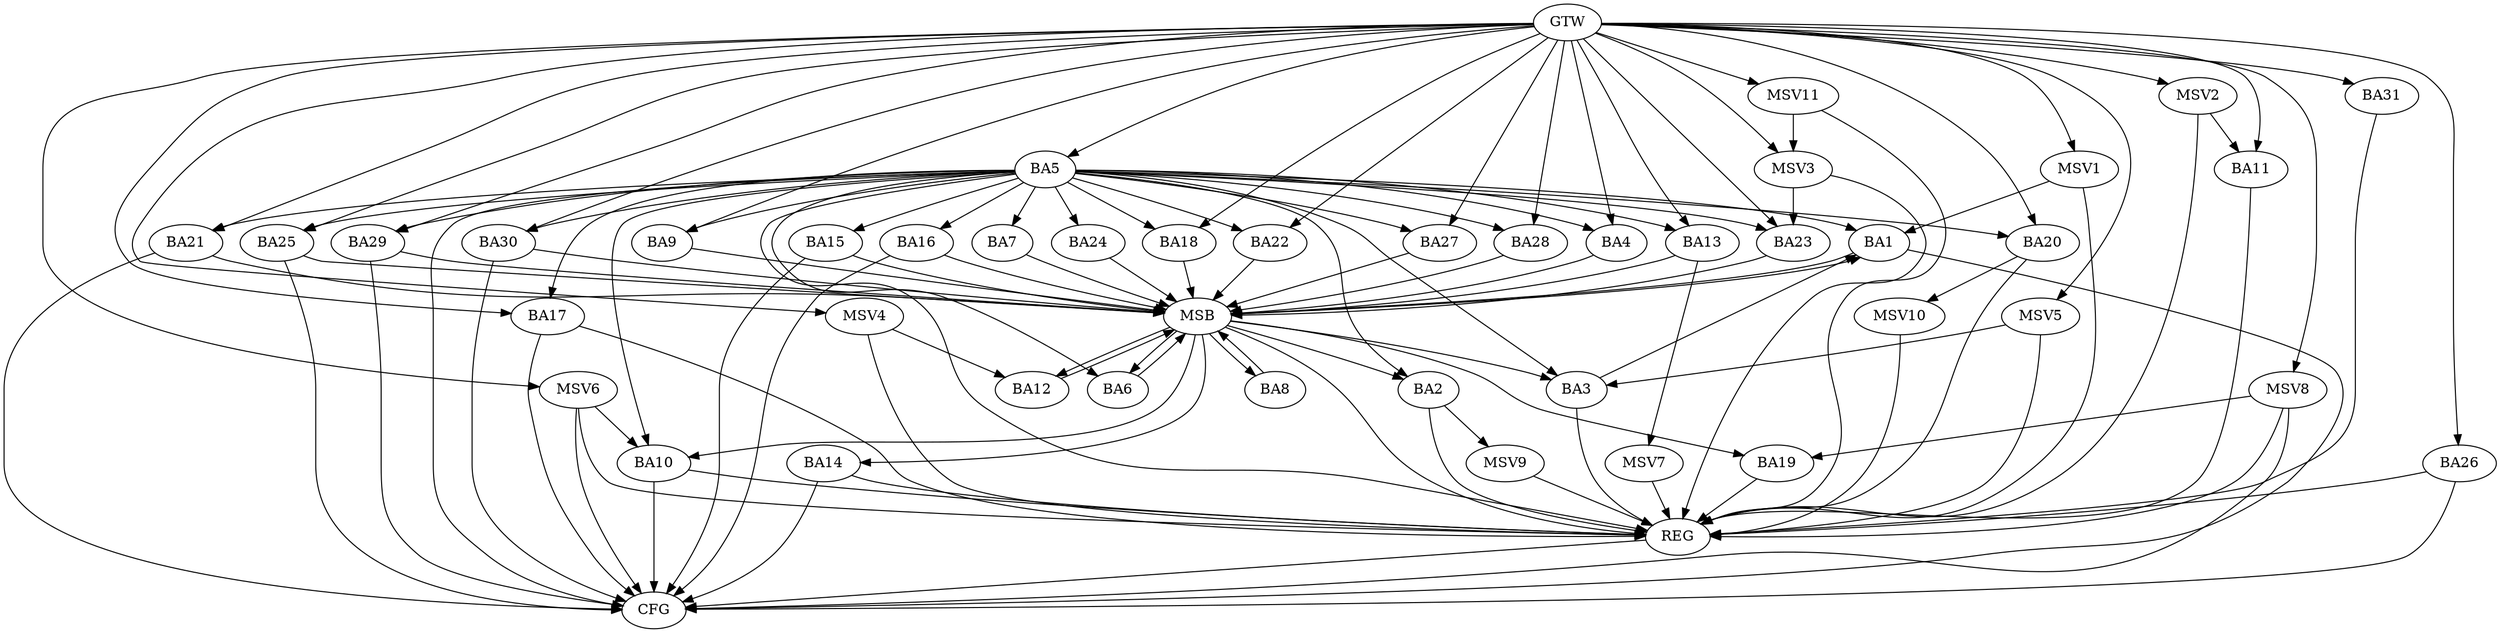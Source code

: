 strict digraph G {
  BA1 [ label="BA1" ];
  BA2 [ label="BA2" ];
  BA3 [ label="BA3" ];
  BA4 [ label="BA4" ];
  BA5 [ label="BA5" ];
  BA6 [ label="BA6" ];
  BA7 [ label="BA7" ];
  BA8 [ label="BA8" ];
  BA9 [ label="BA9" ];
  BA10 [ label="BA10" ];
  BA11 [ label="BA11" ];
  BA12 [ label="BA12" ];
  BA13 [ label="BA13" ];
  BA14 [ label="BA14" ];
  BA15 [ label="BA15" ];
  BA16 [ label="BA16" ];
  BA17 [ label="BA17" ];
  BA18 [ label="BA18" ];
  BA19 [ label="BA19" ];
  BA20 [ label="BA20" ];
  BA21 [ label="BA21" ];
  BA22 [ label="BA22" ];
  BA23 [ label="BA23" ];
  BA24 [ label="BA24" ];
  BA25 [ label="BA25" ];
  BA26 [ label="BA26" ];
  BA27 [ label="BA27" ];
  BA28 [ label="BA28" ];
  BA29 [ label="BA29" ];
  BA30 [ label="BA30" ];
  BA31 [ label="BA31" ];
  GTW [ label="GTW" ];
  REG [ label="REG" ];
  MSB [ label="MSB" ];
  CFG [ label="CFG" ];
  MSV1 [ label="MSV1" ];
  MSV2 [ label="MSV2" ];
  MSV3 [ label="MSV3" ];
  MSV4 [ label="MSV4" ];
  MSV5 [ label="MSV5" ];
  MSV6 [ label="MSV6" ];
  MSV7 [ label="MSV7" ];
  MSV8 [ label="MSV8" ];
  MSV9 [ label="MSV9" ];
  MSV10 [ label="MSV10" ];
  MSV11 [ label="MSV11" ];
  BA3 -> BA1;
  BA5 -> BA3;
  GTW -> BA4;
  GTW -> BA5;
  GTW -> BA9;
  GTW -> BA11;
  GTW -> BA13;
  GTW -> BA17;
  GTW -> BA18;
  GTW -> BA20;
  GTW -> BA21;
  GTW -> BA22;
  GTW -> BA23;
  GTW -> BA25;
  GTW -> BA26;
  GTW -> BA27;
  GTW -> BA28;
  GTW -> BA29;
  GTW -> BA30;
  GTW -> BA31;
  BA2 -> REG;
  BA3 -> REG;
  BA5 -> REG;
  BA10 -> REG;
  BA11 -> REG;
  BA14 -> REG;
  BA17 -> REG;
  BA19 -> REG;
  BA20 -> REG;
  BA26 -> REG;
  BA31 -> REG;
  BA1 -> MSB;
  MSB -> BA2;
  MSB -> REG;
  BA4 -> MSB;
  MSB -> BA1;
  BA6 -> MSB;
  BA7 -> MSB;
  MSB -> BA6;
  BA8 -> MSB;
  MSB -> BA3;
  BA9 -> MSB;
  BA12 -> MSB;
  BA13 -> MSB;
  BA15 -> MSB;
  BA16 -> MSB;
  BA18 -> MSB;
  MSB -> BA14;
  BA21 -> MSB;
  MSB -> BA8;
  BA22 -> MSB;
  MSB -> BA19;
  BA23 -> MSB;
  BA24 -> MSB;
  BA25 -> MSB;
  BA27 -> MSB;
  MSB -> BA10;
  BA28 -> MSB;
  BA29 -> MSB;
  MSB -> BA12;
  BA30 -> MSB;
  BA10 -> CFG;
  BA30 -> CFG;
  BA14 -> CFG;
  BA25 -> CFG;
  BA1 -> CFG;
  BA16 -> CFG;
  BA17 -> CFG;
  BA29 -> CFG;
  BA15 -> CFG;
  BA26 -> CFG;
  BA21 -> CFG;
  BA5 -> CFG;
  REG -> CFG;
  BA5 -> BA30;
  BA5 -> BA25;
  BA5 -> BA27;
  BA5 -> BA2;
  BA5 -> BA21;
  BA5 -> BA20;
  BA5 -> BA23;
  BA5 -> BA16;
  BA5 -> BA13;
  BA5 -> BA17;
  BA5 -> BA9;
  BA5 -> BA10;
  BA5 -> BA18;
  BA5 -> BA7;
  BA5 -> BA6;
  BA5 -> BA1;
  BA5 -> BA28;
  BA5 -> BA29;
  BA5 -> BA22;
  BA5 -> BA4;
  BA5 -> BA15;
  BA5 -> BA24;
  MSV1 -> BA1;
  GTW -> MSV1;
  MSV1 -> REG;
  MSV2 -> BA11;
  GTW -> MSV2;
  MSV2 -> REG;
  MSV3 -> BA23;
  GTW -> MSV3;
  MSV3 -> REG;
  MSV4 -> BA12;
  GTW -> MSV4;
  MSV4 -> REG;
  MSV5 -> BA3;
  GTW -> MSV5;
  MSV5 -> REG;
  MSV6 -> BA10;
  GTW -> MSV6;
  MSV6 -> REG;
  MSV6 -> CFG;
  BA13 -> MSV7;
  MSV7 -> REG;
  MSV8 -> BA19;
  GTW -> MSV8;
  MSV8 -> REG;
  MSV8 -> CFG;
  BA2 -> MSV9;
  MSV9 -> REG;
  BA20 -> MSV10;
  MSV10 -> REG;
  MSV11 -> MSV3;
  GTW -> MSV11;
  MSV11 -> REG;
}
